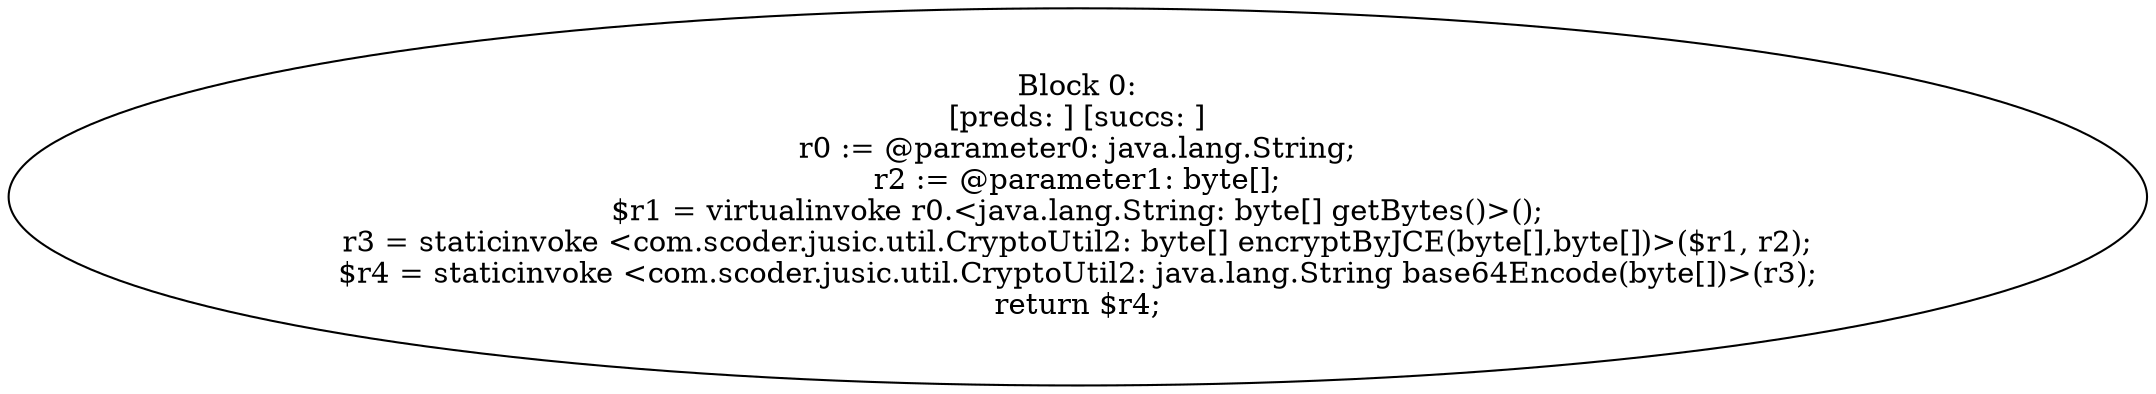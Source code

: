 digraph "unitGraph" {
    "Block 0:
[preds: ] [succs: ]
r0 := @parameter0: java.lang.String;
r2 := @parameter1: byte[];
$r1 = virtualinvoke r0.<java.lang.String: byte[] getBytes()>();
r3 = staticinvoke <com.scoder.jusic.util.CryptoUtil2: byte[] encryptByJCE(byte[],byte[])>($r1, r2);
$r4 = staticinvoke <com.scoder.jusic.util.CryptoUtil2: java.lang.String base64Encode(byte[])>(r3);
return $r4;
"
}
